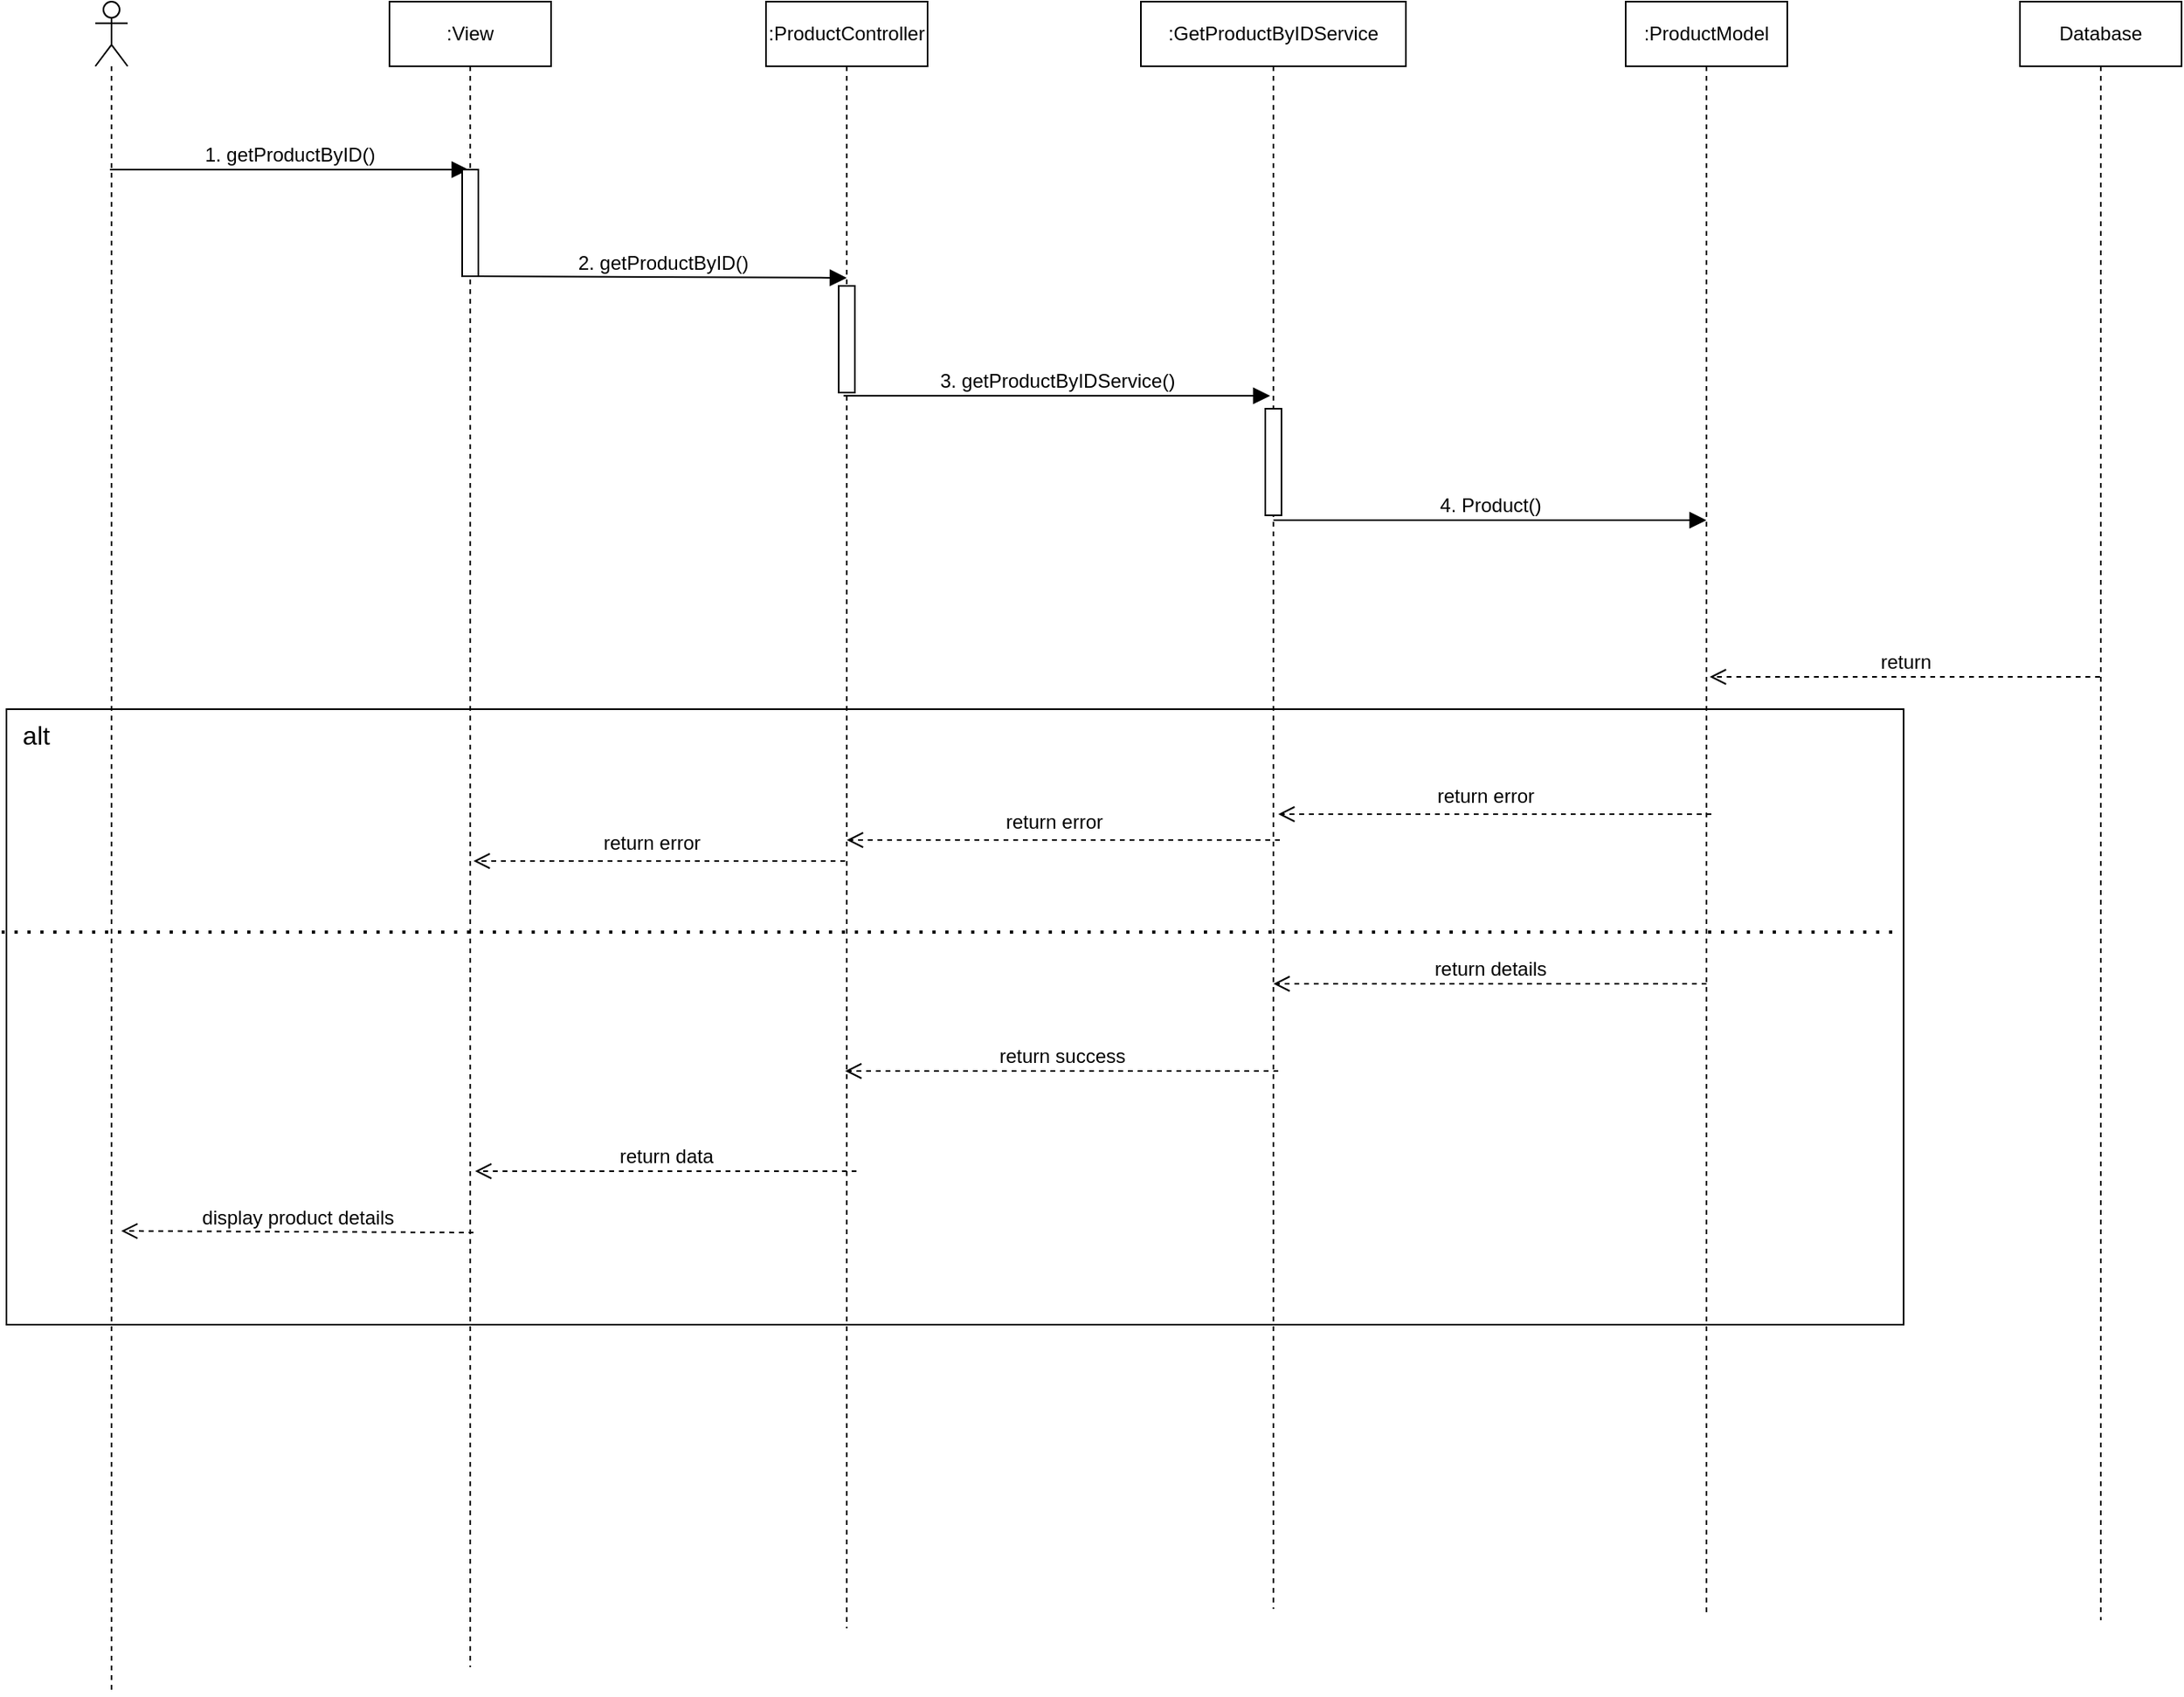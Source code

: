 <mxfile version="13.9.9" type="device" pages="4"><diagram name="GetByID" id="2dhLQSW5mI2UELy6ZwnW"><mxGraphModel dx="2837" dy="844" grid="1" gridSize="10" guides="1" tooltips="1" connect="1" arrows="1" fold="1" page="1" pageScale="1" pageWidth="850" pageHeight="1100" math="0" shadow="0"><root><mxCell id="0"/><mxCell id="1" parent="0"/><mxCell id="mcgWtWooBSoltjEVyOEz-1" value=":View" style="shape=umlLifeline;perimeter=lifelinePerimeter;whiteSpace=wrap;html=1;container=1;dropTarget=0;collapsible=0;recursiveResize=0;outlineConnect=0;portConstraint=eastwest;newEdgeStyle={&quot;curved&quot;:0,&quot;rounded&quot;:0};" parent="1" vertex="1"><mxGeometry x="-339" y="112" width="100" height="1031" as="geometry"/></mxCell><mxCell id="mcgWtWooBSoltjEVyOEz-2" value=":ProductController" style="shape=umlLifeline;perimeter=lifelinePerimeter;whiteSpace=wrap;html=1;container=1;dropTarget=0;collapsible=0;recursiveResize=0;outlineConnect=0;portConstraint=eastwest;newEdgeStyle={&quot;curved&quot;:0,&quot;rounded&quot;:0};" parent="1" vertex="1"><mxGeometry x="-106" y="112" width="100" height="1007" as="geometry"/></mxCell><mxCell id="mcgWtWooBSoltjEVyOEz-3" value="" style="html=1;points=[[0,0,0,0,5],[0,1,0,0,-5],[1,0,0,0,5],[1,1,0,0,-5]];perimeter=orthogonalPerimeter;outlineConnect=0;targetShapes=umlLifeline;portConstraint=eastwest;newEdgeStyle={&quot;curved&quot;:0,&quot;rounded&quot;:0};" parent="mcgWtWooBSoltjEVyOEz-2" vertex="1"><mxGeometry x="45" y="176" width="10" height="66" as="geometry"/></mxCell><mxCell id="mcgWtWooBSoltjEVyOEz-4" value=":GetProductByIDService" style="shape=umlLifeline;perimeter=lifelinePerimeter;whiteSpace=wrap;html=1;container=1;dropTarget=0;collapsible=0;recursiveResize=0;outlineConnect=0;portConstraint=eastwest;newEdgeStyle={&quot;curved&quot;:0,&quot;rounded&quot;:0};" parent="1" vertex="1"><mxGeometry x="126" y="112" width="164" height="995" as="geometry"/></mxCell><mxCell id="mcgWtWooBSoltjEVyOEz-5" value="" style="html=1;points=[[0,0,0,0,5],[0,1,0,0,-5],[1,0,0,0,5],[1,1,0,0,-5]];perimeter=orthogonalPerimeter;outlineConnect=0;targetShapes=umlLifeline;portConstraint=eastwest;newEdgeStyle={&quot;curved&quot;:0,&quot;rounded&quot;:0};" parent="mcgWtWooBSoltjEVyOEz-4" vertex="1"><mxGeometry x="77" y="252" width="10" height="66" as="geometry"/></mxCell><mxCell id="mcgWtWooBSoltjEVyOEz-6" value=":ProductModel" style="shape=umlLifeline;perimeter=lifelinePerimeter;whiteSpace=wrap;html=1;container=1;dropTarget=0;collapsible=0;recursiveResize=0;outlineConnect=0;portConstraint=eastwest;newEdgeStyle={&quot;curved&quot;:0,&quot;rounded&quot;:0};" parent="1" vertex="1"><mxGeometry x="426" y="112" width="100" height="999" as="geometry"/></mxCell><mxCell id="mcgWtWooBSoltjEVyOEz-7" value="" style="shape=umlLifeline;perimeter=lifelinePerimeter;whiteSpace=wrap;html=1;container=1;dropTarget=0;collapsible=0;recursiveResize=0;outlineConnect=0;portConstraint=eastwest;newEdgeStyle={&quot;curved&quot;:0,&quot;rounded&quot;:0};participant=umlActor;" parent="1" vertex="1"><mxGeometry x="-521" y="112" width="20" height="1048" as="geometry"/></mxCell><mxCell id="mcgWtWooBSoltjEVyOEz-8" value="1. getProductByID()" style="html=1;verticalAlign=bottom;endArrow=block;curved=0;rounded=0;fontSize=12;startSize=8;endSize=8;" parent="1" edge="1"><mxGeometry x="-0.002" width="80" relative="1" as="geometry"><mxPoint x="-512" y="216" as="sourcePoint"/><mxPoint x="-290" y="216" as="targetPoint"/><mxPoint as="offset"/></mxGeometry></mxCell><mxCell id="mcgWtWooBSoltjEVyOEz-9" value="2. getProductByID()" style="html=1;verticalAlign=bottom;endArrow=block;curved=0;rounded=0;fontSize=12;startSize=8;endSize=8;" parent="1" source="mcgWtWooBSoltjEVyOEz-12" edge="1"><mxGeometry x="0.004" width="80" relative="1" as="geometry"><mxPoint x="-289" y="283" as="sourcePoint"/><mxPoint x="-56" y="283" as="targetPoint"/><mxPoint as="offset"/></mxGeometry></mxCell><mxCell id="mcgWtWooBSoltjEVyOEz-10" value="3. getProductByIDService()" style="html=1;verticalAlign=bottom;endArrow=block;curved=0;rounded=0;fontSize=12;startSize=8;endSize=8;" parent="1" edge="1"><mxGeometry width="80" relative="1" as="geometry"><mxPoint x="-58" y="356" as="sourcePoint"/><mxPoint x="206" y="356" as="targetPoint"/></mxGeometry></mxCell><mxCell id="mcgWtWooBSoltjEVyOEz-11" value="4. Product()" style="html=1;verticalAlign=bottom;endArrow=block;curved=0;rounded=0;fontSize=12;startSize=8;endSize=8;" parent="1" edge="1"><mxGeometry width="80" relative="1" as="geometry"><mxPoint x="208" y="433" as="sourcePoint"/><mxPoint x="476" y="433" as="targetPoint"/></mxGeometry></mxCell><mxCell id="mcgWtWooBSoltjEVyOEz-12" value="" style="html=1;points=[[0,0,0,0,5],[0,1,0,0,-5],[1,0,0,0,5],[1,1,0,0,-5]];perimeter=orthogonalPerimeter;outlineConnect=0;targetShapes=umlLifeline;portConstraint=eastwest;newEdgeStyle={&quot;curved&quot;:0,&quot;rounded&quot;:0};" parent="1" vertex="1"><mxGeometry x="-294" y="216" width="10" height="66" as="geometry"/></mxCell><mxCell id="mcgWtWooBSoltjEVyOEz-13" value="Database" style="shape=umlLifeline;perimeter=lifelinePerimeter;whiteSpace=wrap;html=1;container=1;dropTarget=0;collapsible=0;recursiveResize=0;outlineConnect=0;portConstraint=eastwest;newEdgeStyle={&quot;curved&quot;:0,&quot;rounded&quot;:0};" parent="1" vertex="1"><mxGeometry x="670" y="112" width="100" height="1002" as="geometry"/></mxCell><mxCell id="mcgWtWooBSoltjEVyOEz-14" value="return" style="html=1;verticalAlign=bottom;endArrow=open;dashed=1;endSize=8;curved=0;rounded=0;fontSize=12;" parent="1" edge="1"><mxGeometry relative="1" as="geometry"><mxPoint x="719.5" y="530" as="sourcePoint"/><mxPoint x="478" y="530" as="targetPoint"/></mxGeometry></mxCell><mxCell id="mcgWtWooBSoltjEVyOEz-15" value="" style="whiteSpace=wrap;html=1;fillColor=none;" parent="1" vertex="1"><mxGeometry x="-576" y="550" width="1174" height="381" as="geometry"/></mxCell><mxCell id="mcgWtWooBSoltjEVyOEz-16" value="" style="html=1;verticalAlign=bottom;endArrow=open;dashed=1;endSize=8;curved=0;rounded=0;fontSize=12;" parent="1" edge="1"><mxGeometry relative="1" as="geometry"><mxPoint x="479" y="615" as="sourcePoint"/><mxPoint x="211" y="615" as="targetPoint"/><Array as="points"><mxPoint x="426" y="615"/></Array><mxPoint as="offset"/></mxGeometry></mxCell><mxCell id="mcgWtWooBSoltjEVyOEz-17" value="return error" style="edgeLabel;html=1;align=center;verticalAlign=middle;resizable=0;points=[];fontSize=12;" parent="mcgWtWooBSoltjEVyOEz-16" vertex="1" connectable="0"><mxGeometry x="0.03" y="-1" relative="1" as="geometry"><mxPoint x="-2" y="-10" as="offset"/></mxGeometry></mxCell><mxCell id="mcgWtWooBSoltjEVyOEz-18" value="return details" style="html=1;verticalAlign=bottom;endArrow=open;dashed=1;endSize=8;curved=0;rounded=0;fontSize=12;" parent="1" edge="1"><mxGeometry relative="1" as="geometry"><mxPoint x="476" y="720" as="sourcePoint"/><mxPoint x="208" y="720" as="targetPoint"/><Array as="points"><mxPoint x="423" y="720"/></Array><mxPoint as="offset"/></mxGeometry></mxCell><mxCell id="mcgWtWooBSoltjEVyOEz-19" value="alt" style="text;html=1;align=center;verticalAlign=middle;resizable=0;points=[];autosize=1;strokeColor=none;fillColor=none;fontSize=16;" parent="1" vertex="1"><mxGeometry x="-576" y="550" width="35" height="31" as="geometry"/></mxCell><mxCell id="mcgWtWooBSoltjEVyOEz-20" value="" style="endArrow=none;dashed=1;html=1;dashPattern=1 3;strokeWidth=2;rounded=0;fontSize=12;startSize=8;endSize=8;curved=1;exitX=0;exitY=0.5;exitDx=0;exitDy=0;entryX=1;entryY=0.5;entryDx=0;entryDy=0;" parent="1" edge="1"><mxGeometry width="50" height="50" relative="1" as="geometry"><mxPoint x="-579" y="688" as="sourcePoint"/><mxPoint x="595" y="688" as="targetPoint"/></mxGeometry></mxCell><mxCell id="mcgWtWooBSoltjEVyOEz-22" value="" style="html=1;verticalAlign=bottom;endArrow=open;dashed=1;endSize=8;curved=0;rounded=0;fontSize=12;" parent="1" edge="1"><mxGeometry relative="1" as="geometry"><mxPoint x="212" y="631" as="sourcePoint"/><mxPoint x="-56" y="631" as="targetPoint"/><Array as="points"><mxPoint x="159" y="631"/></Array><mxPoint as="offset"/></mxGeometry></mxCell><mxCell id="mcgWtWooBSoltjEVyOEz-23" value="return error" style="edgeLabel;html=1;align=center;verticalAlign=middle;resizable=0;points=[];fontSize=12;" parent="mcgWtWooBSoltjEVyOEz-22" vertex="1" connectable="0"><mxGeometry x="0.03" y="-1" relative="1" as="geometry"><mxPoint x="-2" y="-10" as="offset"/></mxGeometry></mxCell><mxCell id="mcgWtWooBSoltjEVyOEz-24" value="" style="html=1;verticalAlign=bottom;endArrow=open;dashed=1;endSize=8;curved=0;rounded=0;fontSize=12;" parent="1" edge="1"><mxGeometry relative="1" as="geometry"><mxPoint x="-57" y="644" as="sourcePoint"/><mxPoint x="-287" y="644" as="targetPoint"/><Array as="points"/><mxPoint as="offset"/></mxGeometry></mxCell><mxCell id="mcgWtWooBSoltjEVyOEz-25" value="return error" style="edgeLabel;html=1;align=center;verticalAlign=middle;resizable=0;points=[];fontSize=12;" parent="mcgWtWooBSoltjEVyOEz-24" vertex="1" connectable="0"><mxGeometry x="0.03" y="-1" relative="1" as="geometry"><mxPoint x="-2" y="-10" as="offset"/></mxGeometry></mxCell><mxCell id="mcgWtWooBSoltjEVyOEz-26" value="return data" style="html=1;verticalAlign=bottom;endArrow=open;dashed=1;endSize=8;curved=0;rounded=0;fontSize=12;" parent="1" edge="1"><mxGeometry relative="1" as="geometry"><mxPoint x="-50" y="836" as="sourcePoint"/><mxPoint x="-286" y="836" as="targetPoint"/><Array as="points"><mxPoint x="-103" y="836"/></Array><mxPoint as="offset"/></mxGeometry></mxCell><mxCell id="mcgWtWooBSoltjEVyOEz-27" value="display product details" style="html=1;verticalAlign=bottom;endArrow=open;dashed=1;endSize=8;curved=0;rounded=0;fontSize=12;" parent="1" edge="1"><mxGeometry x="-0.0" relative="1" as="geometry"><mxPoint x="-287" y="874" as="sourcePoint"/><mxPoint x="-505" y="873" as="targetPoint"/><Array as="points"/><mxPoint as="offset"/></mxGeometry></mxCell><mxCell id="mcgWtWooBSoltjEVyOEz-30" value="return success" style="html=1;verticalAlign=bottom;endArrow=open;dashed=1;endSize=8;curved=0;rounded=0;fontSize=12;" parent="1" edge="1"><mxGeometry relative="1" as="geometry"><mxPoint x="211" y="774" as="sourcePoint"/><mxPoint x="-57" y="774" as="targetPoint"/><Array as="points"><mxPoint x="158" y="774"/></Array><mxPoint as="offset"/></mxGeometry></mxCell></root></mxGraphModel></diagram><diagram id="h_vecGVZIKVhWmFhzWjz" name="DeleteByID"><mxGraphModel dx="2837" dy="844" grid="1" gridSize="10" guides="1" tooltips="1" connect="1" arrows="1" fold="1" page="1" pageScale="1" pageWidth="850" pageHeight="1100" math="0" shadow="0"><root><mxCell id="0"/><mxCell id="1" parent="0"/><mxCell id="FsFb_qdGxicfbBEh6nKq-1" value=":View" style="shape=umlLifeline;perimeter=lifelinePerimeter;whiteSpace=wrap;html=1;container=1;dropTarget=0;collapsible=0;recursiveResize=0;outlineConnect=0;portConstraint=eastwest;newEdgeStyle={&quot;curved&quot;:0,&quot;rounded&quot;:0};" parent="1" vertex="1"><mxGeometry x="-339" y="112" width="100" height="1031" as="geometry"/></mxCell><mxCell id="FsFb_qdGxicfbBEh6nKq-2" value=":ProductController" style="shape=umlLifeline;perimeter=lifelinePerimeter;whiteSpace=wrap;html=1;container=1;dropTarget=0;collapsible=0;recursiveResize=0;outlineConnect=0;portConstraint=eastwest;newEdgeStyle={&quot;curved&quot;:0,&quot;rounded&quot;:0};" parent="1" vertex="1"><mxGeometry x="-106" y="112" width="100" height="1007" as="geometry"/></mxCell><mxCell id="FsFb_qdGxicfbBEh6nKq-3" value="" style="html=1;points=[[0,0,0,0,5],[0,1,0,0,-5],[1,0,0,0,5],[1,1,0,0,-5]];perimeter=orthogonalPerimeter;outlineConnect=0;targetShapes=umlLifeline;portConstraint=eastwest;newEdgeStyle={&quot;curved&quot;:0,&quot;rounded&quot;:0};" parent="FsFb_qdGxicfbBEh6nKq-2" vertex="1"><mxGeometry x="45" y="176" width="10" height="66" as="geometry"/></mxCell><mxCell id="FsFb_qdGxicfbBEh6nKq-4" value=":DeleteProductByIDService" style="shape=umlLifeline;perimeter=lifelinePerimeter;whiteSpace=wrap;html=1;container=1;dropTarget=0;collapsible=0;recursiveResize=0;outlineConnect=0;portConstraint=eastwest;newEdgeStyle={&quot;curved&quot;:0,&quot;rounded&quot;:0};" parent="1" vertex="1"><mxGeometry x="126" y="112" width="164" height="995" as="geometry"/></mxCell><mxCell id="FsFb_qdGxicfbBEh6nKq-5" value="" style="html=1;points=[[0,0,0,0,5],[0,1,0,0,-5],[1,0,0,0,5],[1,1,0,0,-5]];perimeter=orthogonalPerimeter;outlineConnect=0;targetShapes=umlLifeline;portConstraint=eastwest;newEdgeStyle={&quot;curved&quot;:0,&quot;rounded&quot;:0};" parent="FsFb_qdGxicfbBEh6nKq-4" vertex="1"><mxGeometry x="77" y="252" width="10" height="66" as="geometry"/></mxCell><mxCell id="FsFb_qdGxicfbBEh6nKq-6" value=":ProductModel" style="shape=umlLifeline;perimeter=lifelinePerimeter;whiteSpace=wrap;html=1;container=1;dropTarget=0;collapsible=0;recursiveResize=0;outlineConnect=0;portConstraint=eastwest;newEdgeStyle={&quot;curved&quot;:0,&quot;rounded&quot;:0};" parent="1" vertex="1"><mxGeometry x="426" y="112" width="100" height="999" as="geometry"/></mxCell><mxCell id="FsFb_qdGxicfbBEh6nKq-7" value="" style="shape=umlLifeline;perimeter=lifelinePerimeter;whiteSpace=wrap;html=1;container=1;dropTarget=0;collapsible=0;recursiveResize=0;outlineConnect=0;portConstraint=eastwest;newEdgeStyle={&quot;curved&quot;:0,&quot;rounded&quot;:0};participant=umlActor;" parent="1" vertex="1"><mxGeometry x="-521" y="112" width="20" height="1048" as="geometry"/></mxCell><mxCell id="FsFb_qdGxicfbBEh6nKq-8" value="1. deleteProductByID()" style="html=1;verticalAlign=bottom;endArrow=block;curved=0;rounded=0;fontSize=12;startSize=8;endSize=8;" parent="1" edge="1"><mxGeometry x="-0.002" width="80" relative="1" as="geometry"><mxPoint x="-512" y="216" as="sourcePoint"/><mxPoint x="-290" y="216" as="targetPoint"/><mxPoint as="offset"/></mxGeometry></mxCell><mxCell id="FsFb_qdGxicfbBEh6nKq-9" value="2. deleteProductByID()" style="html=1;verticalAlign=bottom;endArrow=block;curved=0;rounded=0;fontSize=12;startSize=8;endSize=8;" parent="1" source="FsFb_qdGxicfbBEh6nKq-12" edge="1"><mxGeometry x="0.004" width="80" relative="1" as="geometry"><mxPoint x="-289" y="283" as="sourcePoint"/><mxPoint x="-56" y="283" as="targetPoint"/><mxPoint as="offset"/></mxGeometry></mxCell><mxCell id="FsFb_qdGxicfbBEh6nKq-10" value="3. deleteProductByIDService()" style="html=1;verticalAlign=bottom;endArrow=block;curved=0;rounded=0;fontSize=12;startSize=8;endSize=8;" parent="1" edge="1"><mxGeometry width="80" relative="1" as="geometry"><mxPoint x="-58" y="356" as="sourcePoint"/><mxPoint x="206" y="356" as="targetPoint"/></mxGeometry></mxCell><mxCell id="FsFb_qdGxicfbBEh6nKq-11" value="4. Product()" style="html=1;verticalAlign=bottom;endArrow=block;curved=0;rounded=0;fontSize=12;startSize=8;endSize=8;" parent="1" edge="1"><mxGeometry width="80" relative="1" as="geometry"><mxPoint x="208" y="433" as="sourcePoint"/><mxPoint x="476" y="433" as="targetPoint"/></mxGeometry></mxCell><mxCell id="FsFb_qdGxicfbBEh6nKq-12" value="" style="html=1;points=[[0,0,0,0,5],[0,1,0,0,-5],[1,0,0,0,5],[1,1,0,0,-5]];perimeter=orthogonalPerimeter;outlineConnect=0;targetShapes=umlLifeline;portConstraint=eastwest;newEdgeStyle={&quot;curved&quot;:0,&quot;rounded&quot;:0};" parent="1" vertex="1"><mxGeometry x="-294" y="216" width="10" height="66" as="geometry"/></mxCell><mxCell id="FsFb_qdGxicfbBEh6nKq-13" value="Database" style="shape=umlLifeline;perimeter=lifelinePerimeter;whiteSpace=wrap;html=1;container=1;dropTarget=0;collapsible=0;recursiveResize=0;outlineConnect=0;portConstraint=eastwest;newEdgeStyle={&quot;curved&quot;:0,&quot;rounded&quot;:0};" parent="1" vertex="1"><mxGeometry x="670" y="112" width="100" height="1002" as="geometry"/></mxCell><mxCell id="FsFb_qdGxicfbBEh6nKq-14" value="return" style="html=1;verticalAlign=bottom;endArrow=open;dashed=1;endSize=8;curved=0;rounded=0;fontSize=12;" parent="1" edge="1"><mxGeometry relative="1" as="geometry"><mxPoint x="719.5" y="530" as="sourcePoint"/><mxPoint x="478" y="530" as="targetPoint"/></mxGeometry></mxCell><mxCell id="FsFb_qdGxicfbBEh6nKq-15" value="" style="whiteSpace=wrap;html=1;fillColor=none;" parent="1" vertex="1"><mxGeometry x="-579" y="540" width="1174" height="381" as="geometry"/></mxCell><mxCell id="FsFb_qdGxicfbBEh6nKq-16" value="" style="html=1;verticalAlign=bottom;endArrow=open;dashed=1;endSize=8;curved=0;rounded=0;fontSize=12;" parent="1" edge="1"><mxGeometry relative="1" as="geometry"><mxPoint x="476" y="605" as="sourcePoint"/><mxPoint x="208" y="605" as="targetPoint"/><Array as="points"><mxPoint x="423" y="605"/></Array><mxPoint as="offset"/></mxGeometry></mxCell><mxCell id="FsFb_qdGxicfbBEh6nKq-17" value="return error" style="edgeLabel;html=1;align=center;verticalAlign=middle;resizable=0;points=[];fontSize=12;" parent="FsFb_qdGxicfbBEh6nKq-16" vertex="1" connectable="0"><mxGeometry x="0.03" y="-1" relative="1" as="geometry"><mxPoint x="-2" y="-10" as="offset"/></mxGeometry></mxCell><mxCell id="FsFb_qdGxicfbBEh6nKq-18" value="return results" style="html=1;verticalAlign=bottom;endArrow=open;dashed=1;endSize=8;curved=0;rounded=0;fontSize=12;" parent="1" edge="1"><mxGeometry relative="1" as="geometry"><mxPoint x="473" y="710" as="sourcePoint"/><mxPoint x="205" y="710" as="targetPoint"/><Array as="points"><mxPoint x="420" y="710"/></Array><mxPoint as="offset"/></mxGeometry></mxCell><mxCell id="FsFb_qdGxicfbBEh6nKq-19" value="alt" style="text;html=1;align=center;verticalAlign=middle;resizable=0;points=[];autosize=1;strokeColor=none;fillColor=none;fontSize=16;" parent="1" vertex="1"><mxGeometry x="-579" y="540" width="35" height="31" as="geometry"/></mxCell><mxCell id="FsFb_qdGxicfbBEh6nKq-20" value="" style="endArrow=none;dashed=1;html=1;dashPattern=1 3;strokeWidth=2;rounded=0;fontSize=12;startSize=8;endSize=8;curved=1;exitX=0;exitY=0.5;exitDx=0;exitDy=0;entryX=1;entryY=0.5;entryDx=0;entryDy=0;" parent="1" edge="1"><mxGeometry width="50" height="50" relative="1" as="geometry"><mxPoint x="-570" y="680" as="sourcePoint"/><mxPoint x="604" y="680" as="targetPoint"/></mxGeometry></mxCell><mxCell id="FsFb_qdGxicfbBEh6nKq-21" value="" style="html=1;verticalAlign=bottom;endArrow=open;dashed=1;endSize=8;curved=0;rounded=0;fontSize=12;" parent="1" edge="1"><mxGeometry relative="1" as="geometry"><mxPoint x="209" y="621" as="sourcePoint"/><mxPoint x="-59" y="621" as="targetPoint"/><Array as="points"><mxPoint x="156" y="621"/></Array><mxPoint as="offset"/></mxGeometry></mxCell><mxCell id="FsFb_qdGxicfbBEh6nKq-22" value="return error" style="edgeLabel;html=1;align=center;verticalAlign=middle;resizable=0;points=[];fontSize=12;" parent="FsFb_qdGxicfbBEh6nKq-21" vertex="1" connectable="0"><mxGeometry x="0.03" y="-1" relative="1" as="geometry"><mxPoint x="-2" y="-10" as="offset"/></mxGeometry></mxCell><mxCell id="FsFb_qdGxicfbBEh6nKq-23" value="" style="html=1;verticalAlign=bottom;endArrow=open;dashed=1;endSize=8;curved=0;rounded=0;fontSize=12;" parent="1" edge="1"><mxGeometry relative="1" as="geometry"><mxPoint x="-60" y="634" as="sourcePoint"/><mxPoint x="-290" y="634" as="targetPoint"/><Array as="points"/><mxPoint as="offset"/></mxGeometry></mxCell><mxCell id="FsFb_qdGxicfbBEh6nKq-24" value="return error" style="edgeLabel;html=1;align=center;verticalAlign=middle;resizable=0;points=[];fontSize=12;" parent="FsFb_qdGxicfbBEh6nKq-23" vertex="1" connectable="0"><mxGeometry x="0.03" y="-1" relative="1" as="geometry"><mxPoint x="-2" y="-10" as="offset"/></mxGeometry></mxCell><mxCell id="FsFb_qdGxicfbBEh6nKq-25" value="return data" style="html=1;verticalAlign=bottom;endArrow=open;dashed=1;endSize=8;curved=0;rounded=0;fontSize=12;" parent="1" edge="1"><mxGeometry relative="1" as="geometry"><mxPoint x="-53" y="826" as="sourcePoint"/><mxPoint x="-289" y="826" as="targetPoint"/><Array as="points"><mxPoint x="-106" y="826"/></Array><mxPoint as="offset"/></mxGeometry></mxCell><mxCell id="FsFb_qdGxicfbBEh6nKq-26" value="display a success message" style="html=1;verticalAlign=bottom;endArrow=open;dashed=1;endSize=8;curved=0;rounded=0;fontSize=12;" parent="1" edge="1"><mxGeometry x="-0.0" relative="1" as="geometry"><mxPoint x="-290" y="864" as="sourcePoint"/><mxPoint x="-508" y="863" as="targetPoint"/><Array as="points"/><mxPoint as="offset"/></mxGeometry></mxCell><mxCell id="FsFb_qdGxicfbBEh6nKq-28" value="return success" style="html=1;verticalAlign=bottom;endArrow=open;dashed=1;endSize=8;curved=0;rounded=0;fontSize=12;" parent="1" edge="1"><mxGeometry relative="1" as="geometry"><mxPoint x="208" y="764" as="sourcePoint"/><mxPoint x="-60" y="764" as="targetPoint"/><Array as="points"><mxPoint x="155" y="764"/></Array><mxPoint as="offset"/></mxGeometry></mxCell></root></mxGraphModel></diagram><diagram id="Axq7qQufP0xmtQmzc0Vf" name="SearchByName"><mxGraphModel dx="2603" dy="745" grid="1" gridSize="10" guides="1" tooltips="1" connect="1" arrows="1" fold="1" page="1" pageScale="1" pageWidth="850" pageHeight="1100" math="0" shadow="0"><root><mxCell id="0"/><mxCell id="1" parent="0"/><mxCell id="wwuAfwNAgKbs2laIyUuk-1" value=":View" style="shape=umlLifeline;perimeter=lifelinePerimeter;whiteSpace=wrap;html=1;container=1;dropTarget=0;collapsible=0;recursiveResize=0;outlineConnect=0;portConstraint=eastwest;newEdgeStyle={&quot;curved&quot;:0,&quot;rounded&quot;:0};" parent="1" vertex="1"><mxGeometry x="-339" y="112" width="100" height="1031" as="geometry"/></mxCell><mxCell id="wwuAfwNAgKbs2laIyUuk-2" value=":ProductController" style="shape=umlLifeline;perimeter=lifelinePerimeter;whiteSpace=wrap;html=1;container=1;dropTarget=0;collapsible=0;recursiveResize=0;outlineConnect=0;portConstraint=eastwest;newEdgeStyle={&quot;curved&quot;:0,&quot;rounded&quot;:0};" parent="1" vertex="1"><mxGeometry x="-106" y="112" width="100" height="1007" as="geometry"/></mxCell><mxCell id="wwuAfwNAgKbs2laIyUuk-3" value="" style="html=1;points=[[0,0,0,0,5],[0,1,0,0,-5],[1,0,0,0,5],[1,1,0,0,-5]];perimeter=orthogonalPerimeter;outlineConnect=0;targetShapes=umlLifeline;portConstraint=eastwest;newEdgeStyle={&quot;curved&quot;:0,&quot;rounded&quot;:0};" parent="wwuAfwNAgKbs2laIyUuk-2" vertex="1"><mxGeometry x="45" y="176" width="10" height="66" as="geometry"/></mxCell><mxCell id="wwuAfwNAgKbs2laIyUuk-4" value=":SearchProductByNameService" style="shape=umlLifeline;perimeter=lifelinePerimeter;whiteSpace=wrap;html=1;container=1;dropTarget=0;collapsible=0;recursiveResize=0;outlineConnect=0;portConstraint=eastwest;newEdgeStyle={&quot;curved&quot;:0,&quot;rounded&quot;:0};" parent="1" vertex="1"><mxGeometry x="126" y="112" width="164" height="995" as="geometry"/></mxCell><mxCell id="wwuAfwNAgKbs2laIyUuk-5" value="" style="html=1;points=[[0,0,0,0,5],[0,1,0,0,-5],[1,0,0,0,5],[1,1,0,0,-5]];perimeter=orthogonalPerimeter;outlineConnect=0;targetShapes=umlLifeline;portConstraint=eastwest;newEdgeStyle={&quot;curved&quot;:0,&quot;rounded&quot;:0};" parent="wwuAfwNAgKbs2laIyUuk-4" vertex="1"><mxGeometry x="77" y="252" width="10" height="66" as="geometry"/></mxCell><mxCell id="wwuAfwNAgKbs2laIyUuk-6" value=":ProductModel" style="shape=umlLifeline;perimeter=lifelinePerimeter;whiteSpace=wrap;html=1;container=1;dropTarget=0;collapsible=0;recursiveResize=0;outlineConnect=0;portConstraint=eastwest;newEdgeStyle={&quot;curved&quot;:0,&quot;rounded&quot;:0};" parent="1" vertex="1"><mxGeometry x="426" y="112" width="100" height="999" as="geometry"/></mxCell><mxCell id="wwuAfwNAgKbs2laIyUuk-7" value="" style="shape=umlLifeline;perimeter=lifelinePerimeter;whiteSpace=wrap;html=1;container=1;dropTarget=0;collapsible=0;recursiveResize=0;outlineConnect=0;portConstraint=eastwest;newEdgeStyle={&quot;curved&quot;:0,&quot;rounded&quot;:0};participant=umlActor;" parent="1" vertex="1"><mxGeometry x="-521" y="112" width="20" height="1048" as="geometry"/></mxCell><mxCell id="wwuAfwNAgKbs2laIyUuk-8" value="1. searchProductByName()" style="html=1;verticalAlign=bottom;endArrow=block;curved=0;rounded=0;fontSize=12;startSize=8;endSize=8;" parent="1" edge="1"><mxGeometry x="-0.002" width="80" relative="1" as="geometry"><mxPoint x="-512" y="216" as="sourcePoint"/><mxPoint x="-290" y="216" as="targetPoint"/><mxPoint as="offset"/></mxGeometry></mxCell><mxCell id="wwuAfwNAgKbs2laIyUuk-9" value="2. searchProductByName()" style="html=1;verticalAlign=bottom;endArrow=block;curved=0;rounded=0;fontSize=12;startSize=8;endSize=8;" parent="1" source="wwuAfwNAgKbs2laIyUuk-12" edge="1"><mxGeometry x="0.004" width="80" relative="1" as="geometry"><mxPoint x="-289" y="283" as="sourcePoint"/><mxPoint x="-56" y="283" as="targetPoint"/><mxPoint as="offset"/></mxGeometry></mxCell><mxCell id="wwuAfwNAgKbs2laIyUuk-10" value="3. searchProductByNameService()" style="html=1;verticalAlign=bottom;endArrow=block;curved=0;rounded=0;fontSize=12;startSize=8;endSize=8;" parent="1" edge="1"><mxGeometry width="80" relative="1" as="geometry"><mxPoint x="-58" y="356" as="sourcePoint"/><mxPoint x="206" y="356" as="targetPoint"/></mxGeometry></mxCell><mxCell id="wwuAfwNAgKbs2laIyUuk-11" value="4. Product()" style="html=1;verticalAlign=bottom;endArrow=block;curved=0;rounded=0;fontSize=12;startSize=8;endSize=8;" parent="1" edge="1"><mxGeometry width="80" relative="1" as="geometry"><mxPoint x="208" y="433" as="sourcePoint"/><mxPoint x="476" y="433" as="targetPoint"/></mxGeometry></mxCell><mxCell id="wwuAfwNAgKbs2laIyUuk-12" value="" style="html=1;points=[[0,0,0,0,5],[0,1,0,0,-5],[1,0,0,0,5],[1,1,0,0,-5]];perimeter=orthogonalPerimeter;outlineConnect=0;targetShapes=umlLifeline;portConstraint=eastwest;newEdgeStyle={&quot;curved&quot;:0,&quot;rounded&quot;:0};" parent="1" vertex="1"><mxGeometry x="-294" y="216" width="10" height="66" as="geometry"/></mxCell><mxCell id="wwuAfwNAgKbs2laIyUuk-13" value="Database" style="shape=umlLifeline;perimeter=lifelinePerimeter;whiteSpace=wrap;html=1;container=1;dropTarget=0;collapsible=0;recursiveResize=0;outlineConnect=0;portConstraint=eastwest;newEdgeStyle={&quot;curved&quot;:0,&quot;rounded&quot;:0};" parent="1" vertex="1"><mxGeometry x="670" y="112" width="100" height="1002" as="geometry"/></mxCell><mxCell id="wwuAfwNAgKbs2laIyUuk-14" value="return" style="html=1;verticalAlign=bottom;endArrow=open;dashed=1;endSize=8;curved=0;rounded=0;fontSize=12;" parent="1" edge="1"><mxGeometry relative="1" as="geometry"><mxPoint x="719.5" y="530" as="sourcePoint"/><mxPoint x="478" y="530" as="targetPoint"/></mxGeometry></mxCell><mxCell id="wwuAfwNAgKbs2laIyUuk-16" value="" style="html=1;verticalAlign=bottom;endArrow=open;dashed=1;endSize=8;curved=0;rounded=0;fontSize=12;" parent="1" edge="1"><mxGeometry relative="1" as="geometry"><mxPoint x="476" y="741" as="sourcePoint"/><mxPoint x="208" y="741" as="targetPoint"/><Array as="points"><mxPoint x="423" y="741"/></Array><mxPoint as="offset"/></mxGeometry></mxCell><mxCell id="wwuAfwNAgKbs2laIyUuk-17" value="return" style="edgeLabel;html=1;align=center;verticalAlign=middle;resizable=0;points=[];fontSize=12;" parent="wwuAfwNAgKbs2laIyUuk-16" vertex="1" connectable="0"><mxGeometry x="0.03" y="-1" relative="1" as="geometry"><mxPoint x="-2" y="-10" as="offset"/></mxGeometry></mxCell><mxCell id="wwuAfwNAgKbs2laIyUuk-21" value="" style="html=1;verticalAlign=bottom;endArrow=open;dashed=1;endSize=8;curved=0;rounded=0;fontSize=12;" parent="1" edge="1"><mxGeometry relative="1" as="geometry"><mxPoint x="209" y="757" as="sourcePoint"/><mxPoint x="-59" y="757" as="targetPoint"/><Array as="points"><mxPoint x="156" y="757"/></Array><mxPoint as="offset"/></mxGeometry></mxCell><mxCell id="wwuAfwNAgKbs2laIyUuk-22" value="return" style="edgeLabel;html=1;align=center;verticalAlign=middle;resizable=0;points=[];fontSize=12;" parent="wwuAfwNAgKbs2laIyUuk-21" vertex="1" connectable="0"><mxGeometry x="0.03" y="-1" relative="1" as="geometry"><mxPoint x="-2" y="-10" as="offset"/></mxGeometry></mxCell><mxCell id="wwuAfwNAgKbs2laIyUuk-23" value="" style="html=1;verticalAlign=bottom;endArrow=open;dashed=1;endSize=8;curved=0;rounded=0;fontSize=12;" parent="1" edge="1"><mxGeometry relative="1" as="geometry"><mxPoint x="-60" y="770" as="sourcePoint"/><mxPoint x="-290" y="770" as="targetPoint"/><Array as="points"/><mxPoint as="offset"/></mxGeometry></mxCell><mxCell id="wwuAfwNAgKbs2laIyUuk-24" value="return" style="edgeLabel;html=1;align=center;verticalAlign=middle;resizable=0;points=[];fontSize=12;" parent="wwuAfwNAgKbs2laIyUuk-23" vertex="1" connectable="0"><mxGeometry x="0.03" y="-1" relative="1" as="geometry"><mxPoint x="-2" y="-10" as="offset"/></mxGeometry></mxCell></root></mxGraphModel></diagram><diagram id="OfjIV4sQHl2-XSZRJMiU" name="Filter"><mxGraphModel dx="2603" dy="745" grid="1" gridSize="10" guides="1" tooltips="1" connect="1" arrows="1" fold="1" page="1" pageScale="1" pageWidth="850" pageHeight="1100" math="0" shadow="0"><root><mxCell id="0"/><mxCell id="1" parent="0"/><mxCell id="Khi4XEr6nGlzFytgxwz9-1" value=":View" style="shape=umlLifeline;perimeter=lifelinePerimeter;whiteSpace=wrap;html=1;container=1;dropTarget=0;collapsible=0;recursiveResize=0;outlineConnect=0;portConstraint=eastwest;newEdgeStyle={&quot;curved&quot;:0,&quot;rounded&quot;:0};" parent="1" vertex="1"><mxGeometry x="-339" y="112" width="100" height="1031" as="geometry"/></mxCell><mxCell id="Khi4XEr6nGlzFytgxwz9-2" value=":ProductController" style="shape=umlLifeline;perimeter=lifelinePerimeter;whiteSpace=wrap;html=1;container=1;dropTarget=0;collapsible=0;recursiveResize=0;outlineConnect=0;portConstraint=eastwest;newEdgeStyle={&quot;curved&quot;:0,&quot;rounded&quot;:0};" parent="1" vertex="1"><mxGeometry x="-106" y="112" width="100" height="1007" as="geometry"/></mxCell><mxCell id="Khi4XEr6nGlzFytgxwz9-3" value="" style="html=1;points=[[0,0,0,0,5],[0,1,0,0,-5],[1,0,0,0,5],[1,1,0,0,-5]];perimeter=orthogonalPerimeter;outlineConnect=0;targetShapes=umlLifeline;portConstraint=eastwest;newEdgeStyle={&quot;curved&quot;:0,&quot;rounded&quot;:0};" parent="Khi4XEr6nGlzFytgxwz9-2" vertex="1"><mxGeometry x="45" y="176" width="10" height="66" as="geometry"/></mxCell><mxCell id="Khi4XEr6nGlzFytgxwz9-4" value=":FilterProductService" style="shape=umlLifeline;perimeter=lifelinePerimeter;whiteSpace=wrap;html=1;container=1;dropTarget=0;collapsible=0;recursiveResize=0;outlineConnect=0;portConstraint=eastwest;newEdgeStyle={&quot;curved&quot;:0,&quot;rounded&quot;:0};" parent="1" vertex="1"><mxGeometry x="126" y="112" width="164" height="995" as="geometry"/></mxCell><mxCell id="Khi4XEr6nGlzFytgxwz9-5" value="" style="html=1;points=[[0,0,0,0,5],[0,1,0,0,-5],[1,0,0,0,5],[1,1,0,0,-5]];perimeter=orthogonalPerimeter;outlineConnect=0;targetShapes=umlLifeline;portConstraint=eastwest;newEdgeStyle={&quot;curved&quot;:0,&quot;rounded&quot;:0};" parent="Khi4XEr6nGlzFytgxwz9-4" vertex="1"><mxGeometry x="77" y="252" width="10" height="66" as="geometry"/></mxCell><mxCell id="Khi4XEr6nGlzFytgxwz9-6" value=":ProductModel" style="shape=umlLifeline;perimeter=lifelinePerimeter;whiteSpace=wrap;html=1;container=1;dropTarget=0;collapsible=0;recursiveResize=0;outlineConnect=0;portConstraint=eastwest;newEdgeStyle={&quot;curved&quot;:0,&quot;rounded&quot;:0};" parent="1" vertex="1"><mxGeometry x="426" y="112" width="100" height="999" as="geometry"/></mxCell><mxCell id="Khi4XEr6nGlzFytgxwz9-7" value="" style="shape=umlLifeline;perimeter=lifelinePerimeter;whiteSpace=wrap;html=1;container=1;dropTarget=0;collapsible=0;recursiveResize=0;outlineConnect=0;portConstraint=eastwest;newEdgeStyle={&quot;curved&quot;:0,&quot;rounded&quot;:0};participant=umlActor;" parent="1" vertex="1"><mxGeometry x="-521" y="112" width="20" height="1048" as="geometry"/></mxCell><mxCell id="Khi4XEr6nGlzFytgxwz9-8" value="1. filterProduct()" style="html=1;verticalAlign=bottom;endArrow=block;curved=0;rounded=0;fontSize=12;startSize=8;endSize=8;" parent="1" edge="1"><mxGeometry x="-0.002" width="80" relative="1" as="geometry"><mxPoint x="-512" y="216" as="sourcePoint"/><mxPoint x="-290" y="216" as="targetPoint"/><mxPoint as="offset"/></mxGeometry></mxCell><mxCell id="Khi4XEr6nGlzFytgxwz9-9" value="2. filterProduct()" style="html=1;verticalAlign=bottom;endArrow=block;curved=0;rounded=0;fontSize=12;startSize=8;endSize=8;" parent="1" source="Khi4XEr6nGlzFytgxwz9-12" edge="1"><mxGeometry x="0.004" width="80" relative="1" as="geometry"><mxPoint x="-289" y="283" as="sourcePoint"/><mxPoint x="-56" y="283" as="targetPoint"/><mxPoint as="offset"/></mxGeometry></mxCell><mxCell id="Khi4XEr6nGlzFytgxwz9-10" value="3. filterProductService()" style="html=1;verticalAlign=bottom;endArrow=block;curved=0;rounded=0;fontSize=12;startSize=8;endSize=8;" parent="1" edge="1"><mxGeometry width="80" relative="1" as="geometry"><mxPoint x="-58" y="356" as="sourcePoint"/><mxPoint x="206" y="356" as="targetPoint"/></mxGeometry></mxCell><mxCell id="Khi4XEr6nGlzFytgxwz9-11" value="4. Product()" style="html=1;verticalAlign=bottom;endArrow=block;curved=0;rounded=0;fontSize=12;startSize=8;endSize=8;" parent="1" edge="1"><mxGeometry width="80" relative="1" as="geometry"><mxPoint x="208" y="433" as="sourcePoint"/><mxPoint x="476" y="433" as="targetPoint"/></mxGeometry></mxCell><mxCell id="Khi4XEr6nGlzFytgxwz9-12" value="" style="html=1;points=[[0,0,0,0,5],[0,1,0,0,-5],[1,0,0,0,5],[1,1,0,0,-5]];perimeter=orthogonalPerimeter;outlineConnect=0;targetShapes=umlLifeline;portConstraint=eastwest;newEdgeStyle={&quot;curved&quot;:0,&quot;rounded&quot;:0};" parent="1" vertex="1"><mxGeometry x="-294" y="216" width="10" height="66" as="geometry"/></mxCell><mxCell id="Khi4XEr6nGlzFytgxwz9-13" value="Database" style="shape=umlLifeline;perimeter=lifelinePerimeter;whiteSpace=wrap;html=1;container=1;dropTarget=0;collapsible=0;recursiveResize=0;outlineConnect=0;portConstraint=eastwest;newEdgeStyle={&quot;curved&quot;:0,&quot;rounded&quot;:0};" parent="1" vertex="1"><mxGeometry x="670" y="112" width="100" height="1002" as="geometry"/></mxCell><mxCell id="Khi4XEr6nGlzFytgxwz9-14" value="return" style="html=1;verticalAlign=bottom;endArrow=open;dashed=1;endSize=8;curved=0;rounded=0;fontSize=12;" parent="1" edge="1"><mxGeometry relative="1" as="geometry"><mxPoint x="719.5" y="530" as="sourcePoint"/><mxPoint x="478" y="530" as="targetPoint"/></mxGeometry></mxCell><mxCell id="Khi4XEr6nGlzFytgxwz9-16" value="" style="html=1;verticalAlign=bottom;endArrow=open;dashed=1;endSize=8;curved=0;rounded=0;fontSize=12;" parent="1" edge="1"><mxGeometry relative="1" as="geometry"><mxPoint x="476" y="741" as="sourcePoint"/><mxPoint x="208" y="741" as="targetPoint"/><Array as="points"><mxPoint x="423" y="741"/></Array><mxPoint as="offset"/></mxGeometry></mxCell><mxCell id="Khi4XEr6nGlzFytgxwz9-17" value="return" style="edgeLabel;html=1;align=center;verticalAlign=middle;resizable=0;points=[];fontSize=12;" parent="Khi4XEr6nGlzFytgxwz9-16" vertex="1" connectable="0"><mxGeometry x="0.03" y="-1" relative="1" as="geometry"><mxPoint x="-2" y="-10" as="offset"/></mxGeometry></mxCell><mxCell id="Khi4XEr6nGlzFytgxwz9-21" value="" style="html=1;verticalAlign=bottom;endArrow=open;dashed=1;endSize=8;curved=0;rounded=0;fontSize=12;" parent="1" edge="1"><mxGeometry relative="1" as="geometry"><mxPoint x="209" y="757" as="sourcePoint"/><mxPoint x="-59" y="757" as="targetPoint"/><Array as="points"><mxPoint x="156" y="757"/></Array><mxPoint as="offset"/></mxGeometry></mxCell><mxCell id="Khi4XEr6nGlzFytgxwz9-22" value="return" style="edgeLabel;html=1;align=center;verticalAlign=middle;resizable=0;points=[];fontSize=12;" parent="Khi4XEr6nGlzFytgxwz9-21" vertex="1" connectable="0"><mxGeometry x="0.03" y="-1" relative="1" as="geometry"><mxPoint x="-2" y="-10" as="offset"/></mxGeometry></mxCell><mxCell id="Khi4XEr6nGlzFytgxwz9-23" value="" style="html=1;verticalAlign=bottom;endArrow=open;dashed=1;endSize=8;curved=0;rounded=0;fontSize=12;" parent="1" edge="1"><mxGeometry relative="1" as="geometry"><mxPoint x="-60" y="770" as="sourcePoint"/><mxPoint x="-290" y="770" as="targetPoint"/><Array as="points"/><mxPoint as="offset"/></mxGeometry></mxCell><mxCell id="Khi4XEr6nGlzFytgxwz9-24" value="return" style="edgeLabel;html=1;align=center;verticalAlign=middle;resizable=0;points=[];fontSize=12;" parent="Khi4XEr6nGlzFytgxwz9-23" vertex="1" connectable="0"><mxGeometry x="0.03" y="-1" relative="1" as="geometry"><mxPoint x="-2" y="-10" as="offset"/></mxGeometry></mxCell></root></mxGraphModel></diagram></mxfile>
